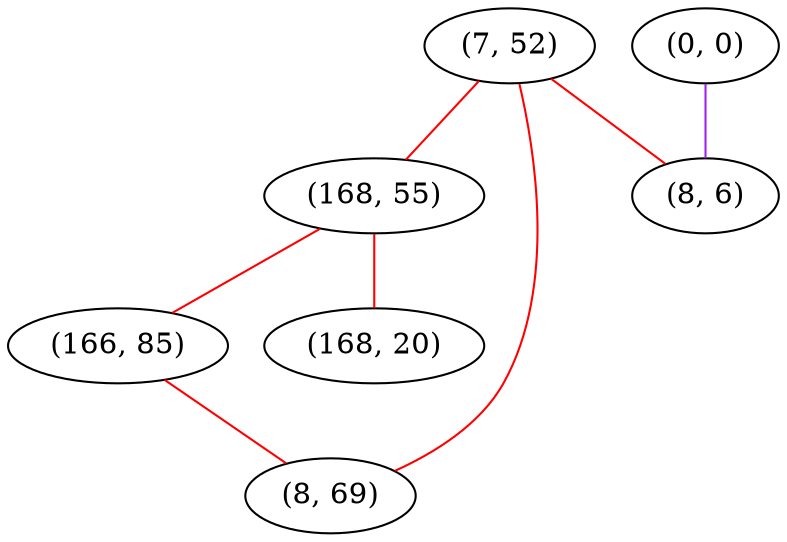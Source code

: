 graph "" {
"(7, 52)";
"(0, 0)";
"(168, 55)";
"(166, 85)";
"(168, 20)";
"(8, 6)";
"(8, 69)";
"(7, 52)" -- "(8, 6)"  [color=red, key=0, weight=1];
"(7, 52)" -- "(8, 69)"  [color=red, key=0, weight=1];
"(7, 52)" -- "(168, 55)"  [color=red, key=0, weight=1];
"(0, 0)" -- "(8, 6)"  [color=purple, key=0, weight=4];
"(168, 55)" -- "(166, 85)"  [color=red, key=0, weight=1];
"(168, 55)" -- "(168, 20)"  [color=red, key=0, weight=1];
"(166, 85)" -- "(8, 69)"  [color=red, key=0, weight=1];
}
